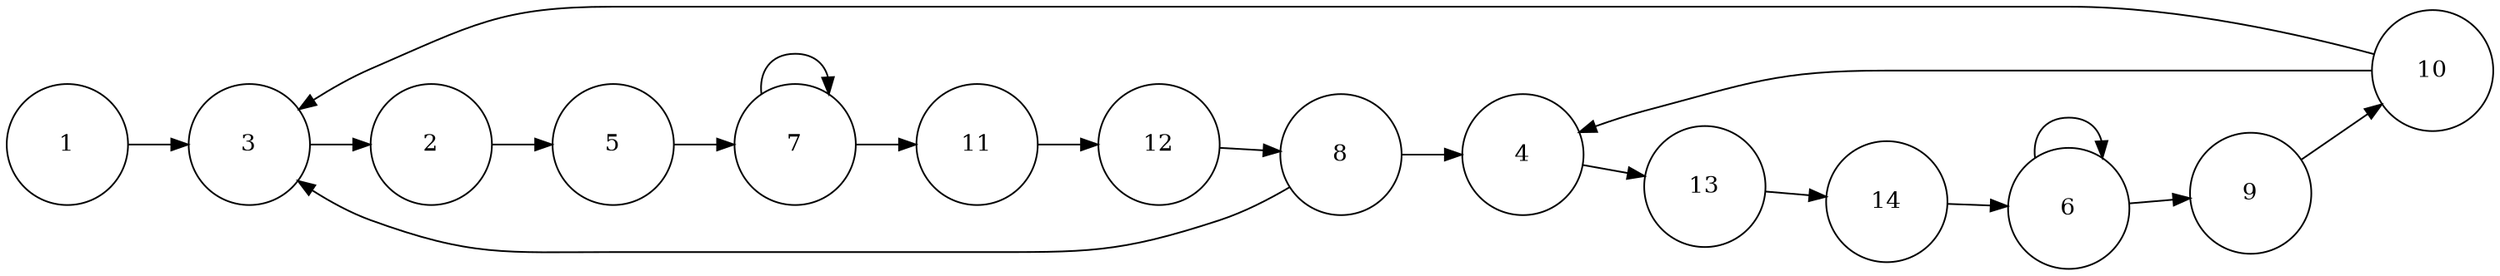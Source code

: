 #Total states is 0, including 0 states and 0 newstates
#Total transisions is 0, including 0 transistions and 0 new transitions
digraph finite_state_machine {
	rankdir=LR;
	size="20,20";
	resolution="300";
	overlap=false;

	node [shape = circle, fixedsize=true, width = 1, color = red, style = filled];

	node [shape = circle, color = black, style = unfilled];
	1;
 	10;
 	11;
 	12;
 	13;
 	14;
 	2;
 	3;
 	4;
 	5;
 	6;
 	7;
 	8;
 	9;
 	1 -> 3;
	10 -> 3;
	10 -> 4;
	11 -> 12;
	12 -> 8;
	13 -> 14;
	14 -> 6;
	2 -> 5;
	3 -> 2;
	4 -> 13;
	5 -> 7;
	6 -> 6;
	6 -> 9;
	7 -> 11;
	7 -> 7;
	8 -> 3;
	8 -> 4;
	9 -> 10;
}
